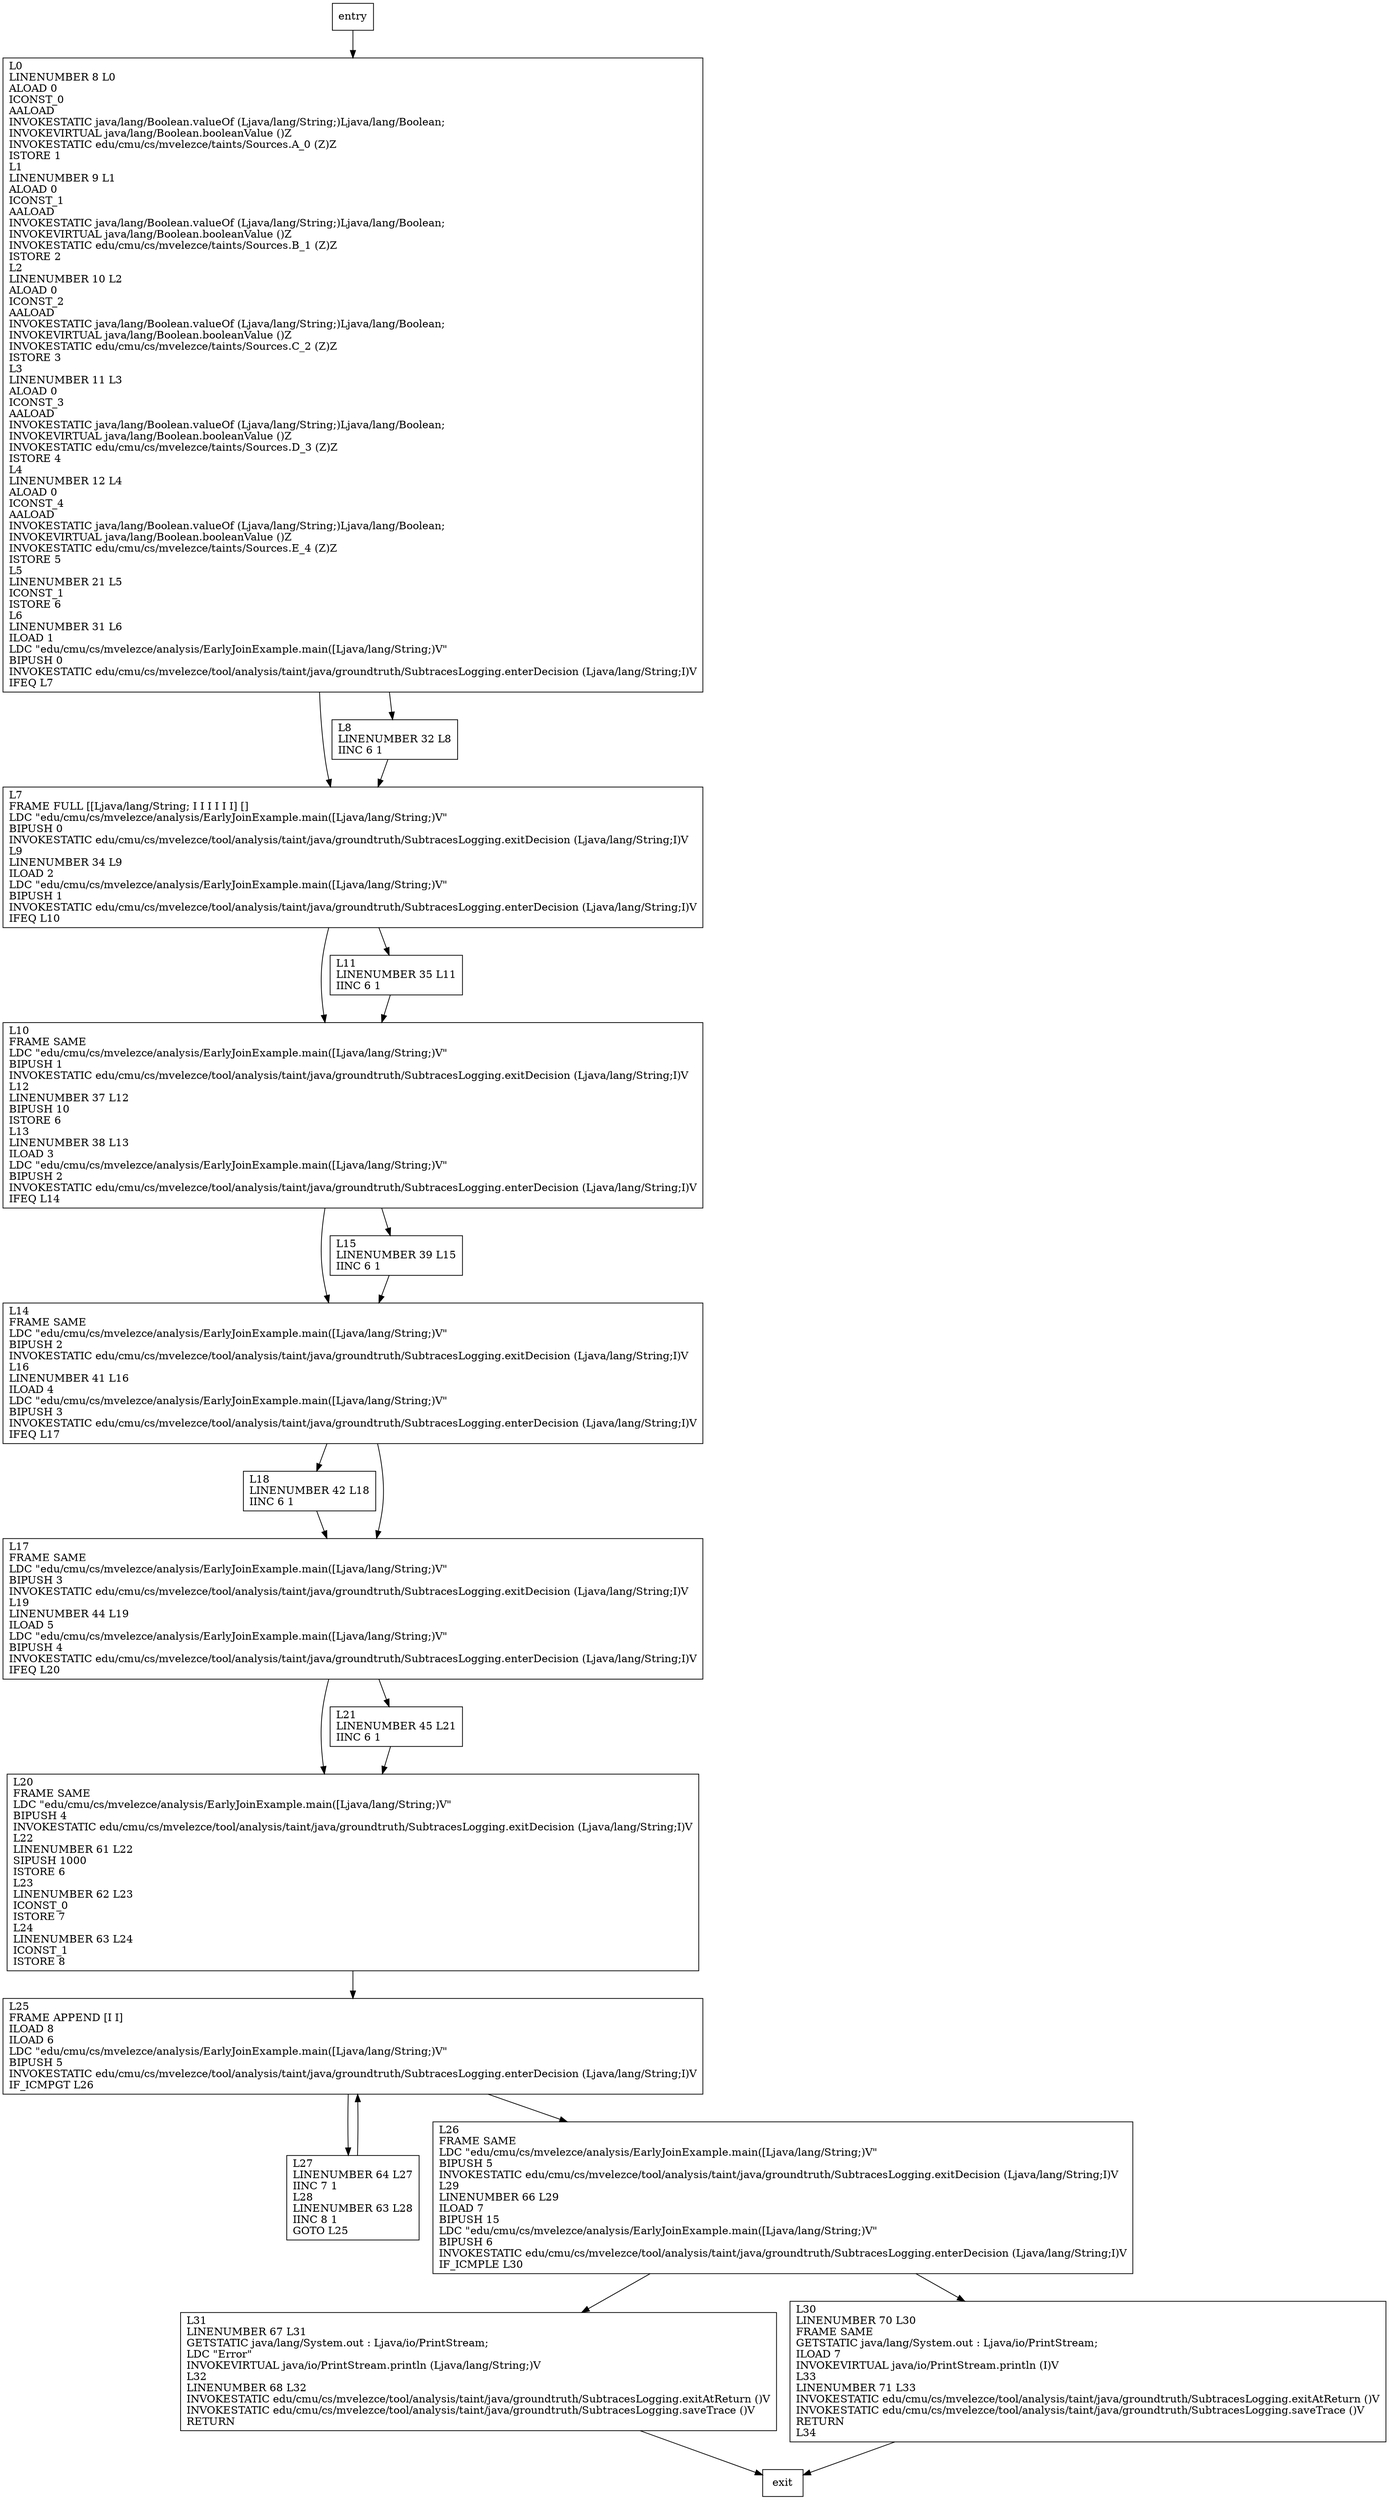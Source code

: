 digraph main {
node [shape=record];
1274334510 [label="L31\lLINENUMBER 67 L31\lGETSTATIC java/lang/System.out : Ljava/io/PrintStream;\lLDC \"Error\"\lINVOKEVIRTUAL java/io/PrintStream.println (Ljava/lang/String;)V\lL32\lLINENUMBER 68 L32\lINVOKESTATIC edu/cmu/cs/mvelezce/tool/analysis/taint/java/groundtruth/SubtracesLogging.exitAtReturn ()V\lINVOKESTATIC edu/cmu/cs/mvelezce/tool/analysis/taint/java/groundtruth/SubtracesLogging.saveTrace ()V\lRETURN\l"];
1495159936 [label="L7\lFRAME FULL [[Ljava/lang/String; I I I I I I] []\lLDC \"edu/cmu/cs/mvelezce/analysis/EarlyJoinExample.main([Ljava/lang/String;)V\"\lBIPUSH 0\lINVOKESTATIC edu/cmu/cs/mvelezce/tool/analysis/taint/java/groundtruth/SubtracesLogging.exitDecision (Ljava/lang/String;I)V\lL9\lLINENUMBER 34 L9\lILOAD 2\lLDC \"edu/cmu/cs/mvelezce/analysis/EarlyJoinExample.main([Ljava/lang/String;)V\"\lBIPUSH 1\lINVOKESTATIC edu/cmu/cs/mvelezce/tool/analysis/taint/java/groundtruth/SubtracesLogging.enterDecision (Ljava/lang/String;I)V\lIFEQ L10\l"];
483195149 [label="L14\lFRAME SAME\lLDC \"edu/cmu/cs/mvelezce/analysis/EarlyJoinExample.main([Ljava/lang/String;)V\"\lBIPUSH 2\lINVOKESTATIC edu/cmu/cs/mvelezce/tool/analysis/taint/java/groundtruth/SubtracesLogging.exitDecision (Ljava/lang/String;I)V\lL16\lLINENUMBER 41 L16\lILOAD 4\lLDC \"edu/cmu/cs/mvelezce/analysis/EarlyJoinExample.main([Ljava/lang/String;)V\"\lBIPUSH 3\lINVOKESTATIC edu/cmu/cs/mvelezce/tool/analysis/taint/java/groundtruth/SubtracesLogging.enterDecision (Ljava/lang/String;I)V\lIFEQ L17\l"];
1824178544 [label="L27\lLINENUMBER 64 L27\lIINC 7 1\lL28\lLINENUMBER 63 L28\lIINC 8 1\lGOTO L25\l"];
719842853 [label="L25\lFRAME APPEND [I I]\lILOAD 8\lILOAD 6\lLDC \"edu/cmu/cs/mvelezce/analysis/EarlyJoinExample.main([Ljava/lang/String;)V\"\lBIPUSH 5\lINVOKESTATIC edu/cmu/cs/mvelezce/tool/analysis/taint/java/groundtruth/SubtracesLogging.enterDecision (Ljava/lang/String;I)V\lIF_ICMPGT L26\l"];
1612627873 [label="L18\lLINENUMBER 42 L18\lIINC 6 1\l"];
411342589 [label="L15\lLINENUMBER 39 L15\lIINC 6 1\l"];
65871103 [label="L0\lLINENUMBER 8 L0\lALOAD 0\lICONST_0\lAALOAD\lINVOKESTATIC java/lang/Boolean.valueOf (Ljava/lang/String;)Ljava/lang/Boolean;\lINVOKEVIRTUAL java/lang/Boolean.booleanValue ()Z\lINVOKESTATIC edu/cmu/cs/mvelezce/taints/Sources.A_0 (Z)Z\lISTORE 1\lL1\lLINENUMBER 9 L1\lALOAD 0\lICONST_1\lAALOAD\lINVOKESTATIC java/lang/Boolean.valueOf (Ljava/lang/String;)Ljava/lang/Boolean;\lINVOKEVIRTUAL java/lang/Boolean.booleanValue ()Z\lINVOKESTATIC edu/cmu/cs/mvelezce/taints/Sources.B_1 (Z)Z\lISTORE 2\lL2\lLINENUMBER 10 L2\lALOAD 0\lICONST_2\lAALOAD\lINVOKESTATIC java/lang/Boolean.valueOf (Ljava/lang/String;)Ljava/lang/Boolean;\lINVOKEVIRTUAL java/lang/Boolean.booleanValue ()Z\lINVOKESTATIC edu/cmu/cs/mvelezce/taints/Sources.C_2 (Z)Z\lISTORE 3\lL3\lLINENUMBER 11 L3\lALOAD 0\lICONST_3\lAALOAD\lINVOKESTATIC java/lang/Boolean.valueOf (Ljava/lang/String;)Ljava/lang/Boolean;\lINVOKEVIRTUAL java/lang/Boolean.booleanValue ()Z\lINVOKESTATIC edu/cmu/cs/mvelezce/taints/Sources.D_3 (Z)Z\lISTORE 4\lL4\lLINENUMBER 12 L4\lALOAD 0\lICONST_4\lAALOAD\lINVOKESTATIC java/lang/Boolean.valueOf (Ljava/lang/String;)Ljava/lang/Boolean;\lINVOKEVIRTUAL java/lang/Boolean.booleanValue ()Z\lINVOKESTATIC edu/cmu/cs/mvelezce/taints/Sources.E_4 (Z)Z\lISTORE 5\lL5\lLINENUMBER 21 L5\lICONST_1\lISTORE 6\lL6\lLINENUMBER 31 L6\lILOAD 1\lLDC \"edu/cmu/cs/mvelezce/analysis/EarlyJoinExample.main([Ljava/lang/String;)V\"\lBIPUSH 0\lINVOKESTATIC edu/cmu/cs/mvelezce/tool/analysis/taint/java/groundtruth/SubtracesLogging.enterDecision (Ljava/lang/String;I)V\lIFEQ L7\l"];
1499959996 [label="L26\lFRAME SAME\lLDC \"edu/cmu/cs/mvelezce/analysis/EarlyJoinExample.main([Ljava/lang/String;)V\"\lBIPUSH 5\lINVOKESTATIC edu/cmu/cs/mvelezce/tool/analysis/taint/java/groundtruth/SubtracesLogging.exitDecision (Ljava/lang/String;I)V\lL29\lLINENUMBER 66 L29\lILOAD 7\lBIPUSH 15\lLDC \"edu/cmu/cs/mvelezce/analysis/EarlyJoinExample.main([Ljava/lang/String;)V\"\lBIPUSH 6\lINVOKESTATIC edu/cmu/cs/mvelezce/tool/analysis/taint/java/groundtruth/SubtracesLogging.enterDecision (Ljava/lang/String;I)V\lIF_ICMPLE L30\l"];
1968058448 [label="L8\lLINENUMBER 32 L8\lIINC 6 1\l"];
1148068032 [label="L20\lFRAME SAME\lLDC \"edu/cmu/cs/mvelezce/analysis/EarlyJoinExample.main([Ljava/lang/String;)V\"\lBIPUSH 4\lINVOKESTATIC edu/cmu/cs/mvelezce/tool/analysis/taint/java/groundtruth/SubtracesLogging.exitDecision (Ljava/lang/String;I)V\lL22\lLINENUMBER 61 L22\lSIPUSH 1000\lISTORE 6\lL23\lLINENUMBER 62 L23\lICONST_0\lISTORE 7\lL24\lLINENUMBER 63 L24\lICONST_1\lISTORE 8\l"];
1058123217 [label="L21\lLINENUMBER 45 L21\lIINC 6 1\l"];
865435227 [label="L10\lFRAME SAME\lLDC \"edu/cmu/cs/mvelezce/analysis/EarlyJoinExample.main([Ljava/lang/String;)V\"\lBIPUSH 1\lINVOKESTATIC edu/cmu/cs/mvelezce/tool/analysis/taint/java/groundtruth/SubtracesLogging.exitDecision (Ljava/lang/String;I)V\lL12\lLINENUMBER 37 L12\lBIPUSH 10\lISTORE 6\lL13\lLINENUMBER 38 L13\lILOAD 3\lLDC \"edu/cmu/cs/mvelezce/analysis/EarlyJoinExample.main([Ljava/lang/String;)V\"\lBIPUSH 2\lINVOKESTATIC edu/cmu/cs/mvelezce/tool/analysis/taint/java/groundtruth/SubtracesLogging.enterDecision (Ljava/lang/String;I)V\lIFEQ L14\l"];
2028036703 [label="L17\lFRAME SAME\lLDC \"edu/cmu/cs/mvelezce/analysis/EarlyJoinExample.main([Ljava/lang/String;)V\"\lBIPUSH 3\lINVOKESTATIC edu/cmu/cs/mvelezce/tool/analysis/taint/java/groundtruth/SubtracesLogging.exitDecision (Ljava/lang/String;I)V\lL19\lLINENUMBER 44 L19\lILOAD 5\lLDC \"edu/cmu/cs/mvelezce/analysis/EarlyJoinExample.main([Ljava/lang/String;)V\"\lBIPUSH 4\lINVOKESTATIC edu/cmu/cs/mvelezce/tool/analysis/taint/java/groundtruth/SubtracesLogging.enterDecision (Ljava/lang/String;I)V\lIFEQ L20\l"];
1492425566 [label="L11\lLINENUMBER 35 L11\lIINC 6 1\l"];
1593284115 [label="L30\lLINENUMBER 70 L30\lFRAME SAME\lGETSTATIC java/lang/System.out : Ljava/io/PrintStream;\lILOAD 7\lINVOKEVIRTUAL java/io/PrintStream.println (I)V\lL33\lLINENUMBER 71 L33\lINVOKESTATIC edu/cmu/cs/mvelezce/tool/analysis/taint/java/groundtruth/SubtracesLogging.exitAtReturn ()V\lINVOKESTATIC edu/cmu/cs/mvelezce/tool/analysis/taint/java/groundtruth/SubtracesLogging.saveTrace ()V\lRETURN\lL34\l"];
entry;
exit;
1274334510 -> exit;
1495159936 -> 865435227;
1495159936 -> 1492425566;
483195149 -> 1612627873;
483195149 -> 2028036703;
1824178544 -> 719842853;
719842853 -> 1824178544;
719842853 -> 1499959996;
1612627873 -> 2028036703;
entry -> 65871103;
411342589 -> 483195149;
65871103 -> 1495159936;
65871103 -> 1968058448;
1499959996 -> 1274334510;
1499959996 -> 1593284115;
1968058448 -> 1495159936;
1148068032 -> 719842853;
1058123217 -> 1148068032;
865435227 -> 411342589;
865435227 -> 483195149;
2028036703 -> 1148068032;
2028036703 -> 1058123217;
1492425566 -> 865435227;
1593284115 -> exit;
}
